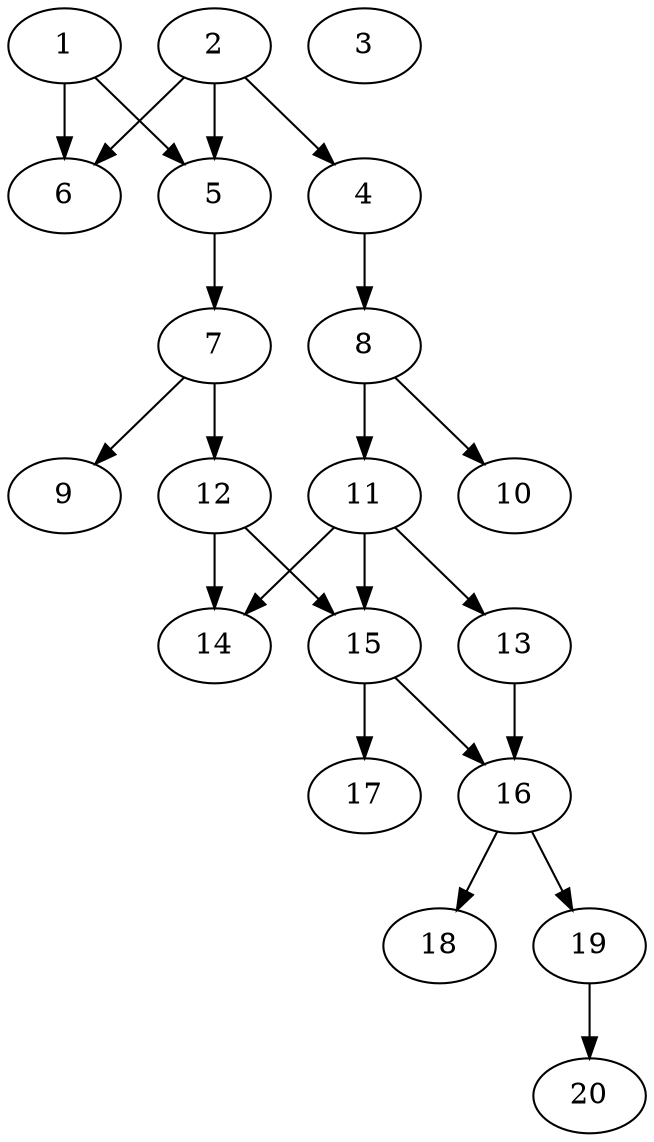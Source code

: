 // DAG automatically generated by daggen at Sat Jul 27 15:34:46 2019
// ./daggen --dot -n 20 --ccr 0.4 --fat 0.4 --regular 0.5 --density 0.4 --mindata 5242880 --maxdata 52428800 
digraph G {
  1 [size="26795520", alpha="0.14", expect_size="10718208"] 
  1 -> 5 [size ="10718208"]
  1 -> 6 [size ="10718208"]
  2 [size="111398400", alpha="0.04", expect_size="44559360"] 
  2 -> 4 [size ="44559360"]
  2 -> 5 [size ="44559360"]
  2 -> 6 [size ="44559360"]
  3 [size="89635840", alpha="0.07", expect_size="35854336"] 
  4 [size="84456960", alpha="0.16", expect_size="33782784"] 
  4 -> 8 [size ="33782784"]
  5 [size="23088640", alpha="0.18", expect_size="9235456"] 
  5 -> 7 [size ="9235456"]
  6 [size="17210880", alpha="0.08", expect_size="6884352"] 
  7 [size="62538240", alpha="0.16", expect_size="25015296"] 
  7 -> 9 [size ="25015296"]
  7 -> 12 [size ="25015296"]
  8 [size="105136640", alpha="0.09", expect_size="42054656"] 
  8 -> 10 [size ="42054656"]
  8 -> 11 [size ="42054656"]
  9 [size="69452800", alpha="0.07", expect_size="27781120"] 
  10 [size="45693440", alpha="0.17", expect_size="18277376"] 
  11 [size="119057920", alpha="0.14", expect_size="47623168"] 
  11 -> 13 [size ="47623168"]
  11 -> 14 [size ="47623168"]
  11 -> 15 [size ="47623168"]
  12 [size="81067520", alpha="0.13", expect_size="32427008"] 
  12 -> 14 [size ="32427008"]
  12 -> 15 [size ="32427008"]
  13 [size="106158080", alpha="0.01", expect_size="42463232"] 
  13 -> 16 [size ="42463232"]
  14 [size="31682560", alpha="0.06", expect_size="12673024"] 
  15 [size="124472320", alpha="0.16", expect_size="49788928"] 
  15 -> 16 [size ="49788928"]
  15 -> 17 [size ="49788928"]
  16 [size="112829440", alpha="0.11", expect_size="45131776"] 
  16 -> 18 [size ="45131776"]
  16 -> 19 [size ="45131776"]
  17 [size="44047360", alpha="0.15", expect_size="17618944"] 
  18 [size="20689920", alpha="0.15", expect_size="8275968"] 
  19 [size="73623040", alpha="0.19", expect_size="29449216"] 
  19 -> 20 [size ="29449216"]
  20 [size="117191680", alpha="0.12", expect_size="46876672"] 
}
